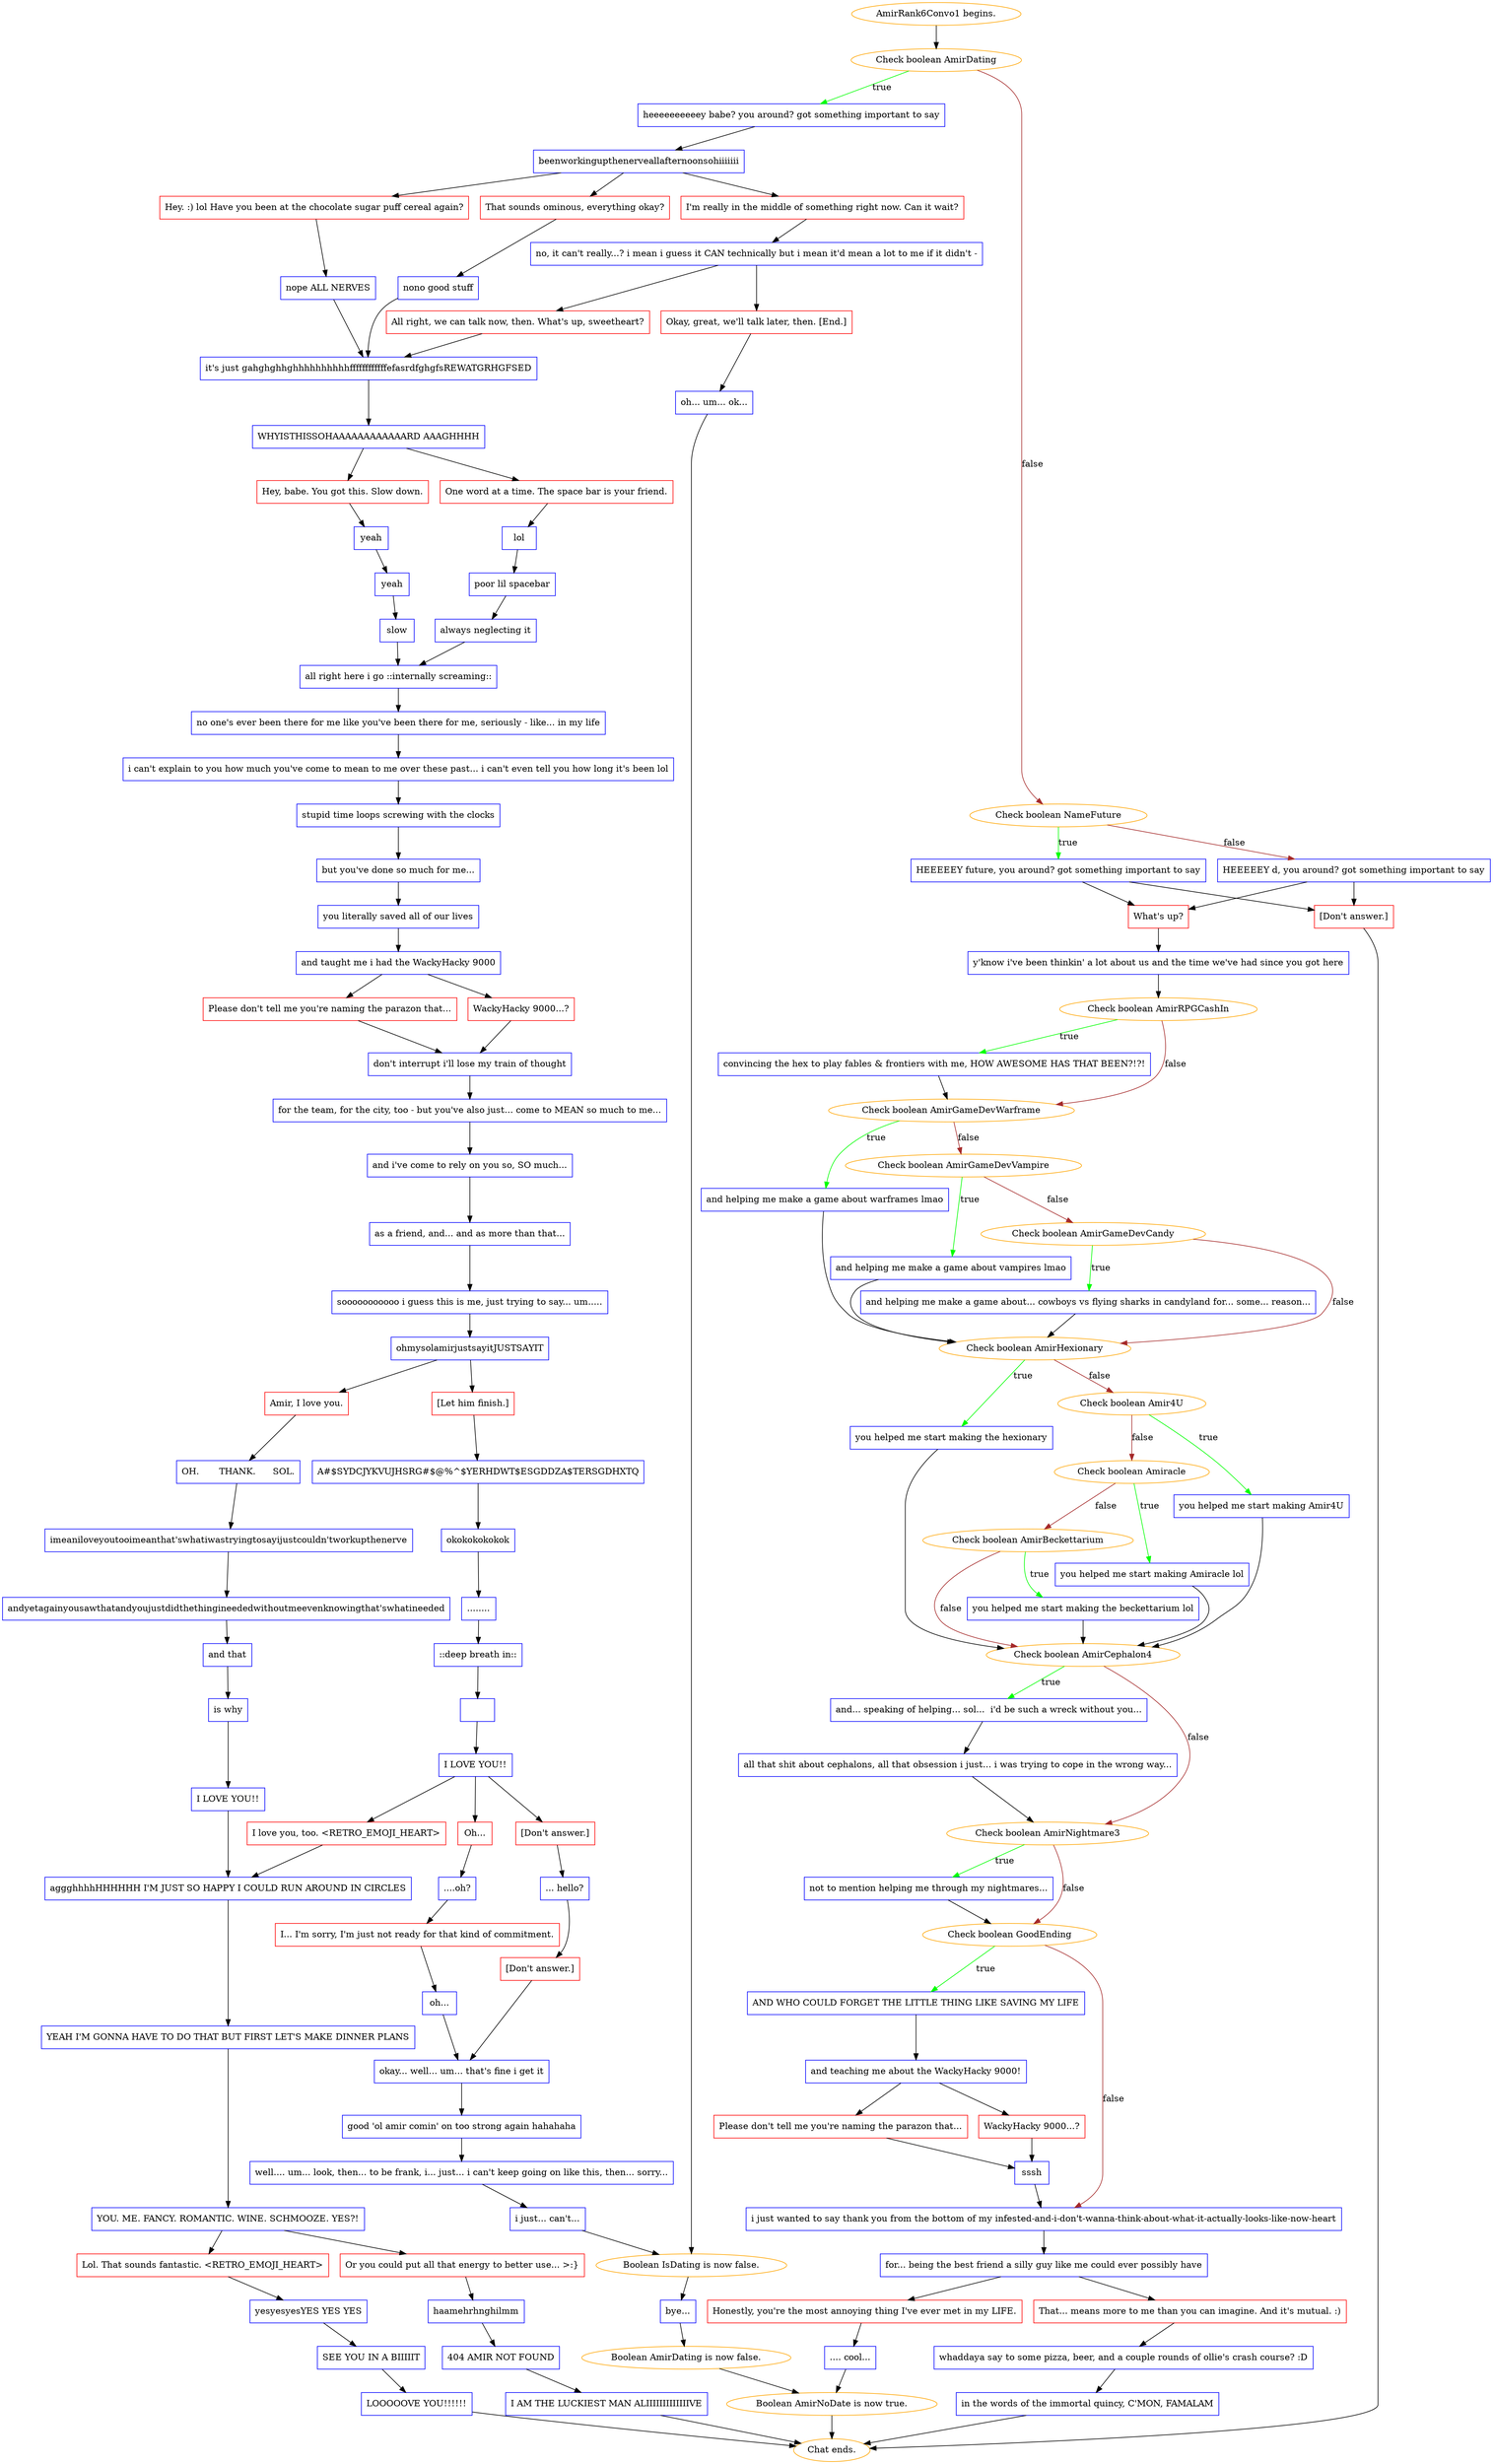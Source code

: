 digraph {
	"AmirRank6Convo1 begins." [color=orange];
		"AmirRank6Convo1 begins." -> 3319;
	3319 [label="Check boolean AmirDating",color=orange];
		3319 -> 3320 [label=true,color=green];
		3319 -> 3321 [label=false,color=brown];
	3320 [label="heeeeeeeeeey babe? you around? got something important to say",shape=box,color=blue];
		3320 -> 3322;
	3321 [label="Check boolean NameFuture",color=orange];
		3321 -> 3329 [label=true,color=green];
		3321 -> 3330 [label=false,color=brown];
	3322 [label="beenworkingupthenerveallafternoonsohiiiiiii",shape=box,color=blue];
		3322 -> 3323;
		3322 -> 3324;
		3322 -> 3325;
	3329 [label="HEEEEEY future, you around? got something important to say",shape=box,color=blue];
		3329 -> 3331;
		3329 -> j470124898;
	3330 [label="HEEEEEY d, you around? got something important to say",shape=box,color=blue];
		3330 -> 3331;
		3330 -> j470124898;
	3323 [label="Hey. :) lol Have you been at the chocolate sugar puff cereal again?",shape=box,color=red];
		3323 -> 3326;
	3324 [label="That sounds ominous, everything okay?",shape=box,color=red];
		3324 -> 3327;
	3325 [label="I'm really in the middle of something right now. Can it wait?",shape=box,color=red];
		3325 -> 3328;
	3331 [label="What's up?",shape=box,color=red];
		3331 -> 3334;
	j470124898 [label="[Don't answer.]",shape=box,color=red];
		j470124898 -> "Chat ends.";
	3326 [label="nope ALL NERVES",shape=box,color=blue];
		3326 -> 3345;
	3327 [label="nono good stuff",shape=box,color=blue];
		3327 -> 3345;
	3328 [label="no, it can't really...? i mean i guess it CAN technically but i mean it'd mean a lot to me if it didn't -",shape=box,color=blue];
		3328 -> 3337;
		3328 -> j2554805555;
	3334 [label="y'know i've been thinkin' a lot about us and the time we've had since you got here",shape=box,color=blue];
		3334 -> 3335;
	"Chat ends." [color=orange];
	3345 [label="it's just gahghghhghhhhhhhhhhffffffffffffefasrdfghgfsREWATGRHGFSED",shape=box,color=blue];
		3345 -> 3346;
	3337 [label="All right, we can talk now, then. What's up, sweetheart?",shape=box,color=red];
		3337 -> 3345;
	j2554805555 [label="Okay, great, we'll talk later, then. [End.]",shape=box,color=red];
		j2554805555 -> j2828471;
	3335 [label="Check boolean AmirRPGCashIn",color=orange];
		3335 -> 3413 [label=true,color=green];
		3335 -> 3414 [label=false,color=brown];
	3346 [label="WHYISTHISSOHAAAAAAAAAAAARD AAAGHHHH",shape=box,color=blue];
		3346 -> 3347;
		3346 -> 3348;
	j2828471 [label="oh... um... ok...",shape=box,color=blue];
		j2828471 -> j4219641533;
	3413 [label="convincing the hex to play fables & frontiers with me, HOW AWESOME HAS THAT BEEN?!?!",shape=box,color=blue];
		3413 -> 3414;
	3414 [label="Check boolean AmirGameDevWarframe",color=orange];
		3414 -> 3417 [label=true,color=green];
		3414 -> 3415 [label=false,color=brown];
	3347 [label="Hey, babe. You got this. Slow down.",shape=box,color=red];
		3347 -> 3349;
	3348 [label="One word at a time. The space bar is your friend.",shape=box,color=red];
		3348 -> 3352;
	j4219641533 [label="Boolean IsDating is now false.",color=orange];
		j4219641533 -> j2202252602;
	3417 [label="and helping me make a game about warframes lmao",shape=box,color=blue];
		3417 -> 3420;
	3415 [label="Check boolean AmirGameDevVampire",color=orange];
		3415 -> 3418 [label=true,color=green];
		3415 -> 3416 [label=false,color=brown];
	3349 [label="yeah",shape=box,color=blue];
		3349 -> 3350;
	3352 [label="lol",shape=box,color=blue];
		3352 -> 3353;
	j2202252602 [label="bye...",shape=box,color=blue];
		j2202252602 -> j1800899020;
	3420 [label="Check boolean AmirHexionary",color=orange];
		3420 -> 3421 [label=true,color=green];
		3420 -> 3425 [label=false,color=brown];
	3418 [label="and helping me make a game about vampires lmao",shape=box,color=blue];
		3418 -> 3420;
	3416 [label="Check boolean AmirGameDevCandy",color=orange];
		3416 -> 3419 [label=true,color=green];
		3416 -> 3420 [label=false,color=brown];
	3350 [label="yeah",shape=box,color=blue];
		3350 -> 3351;
	3353 [label="poor lil spacebar",shape=box,color=blue];
		3353 -> 3354;
	j1800899020 [label="Boolean AmirDating is now false.",color=orange];
		j1800899020 -> j2322051913;
	3421 [label="you helped me start making the hexionary",shape=box,color=blue];
		3421 -> 3428;
	3425 [label="Check boolean Amir4U",color=orange];
		3425 -> 3422 [label=true,color=green];
		3425 -> 3426 [label=false,color=brown];
	3419 [label="and helping me make a game about... cowboys vs flying sharks in candyland for... some... reason...",shape=box,color=blue];
		3419 -> 3420;
	3351 [label="slow",shape=box,color=blue];
		3351 -> 3355;
	3354 [label="always neglecting it",shape=box,color=blue];
		3354 -> 3355;
	j2322051913 [label="Boolean AmirNoDate is now true.",color=orange];
		j2322051913 -> "Chat ends.";
	3428 [label="Check boolean AmirCephalon4",color=orange];
		3428 -> 3429 [label=true,color=green];
		3428 -> 3431 [label=false,color=brown];
	3422 [label="you helped me start making Amir4U",shape=box,color=blue];
		3422 -> 3428;
	3426 [label="Check boolean Amiracle",color=orange];
		3426 -> 3423 [label=true,color=green];
		3426 -> 3427 [label=false,color=brown];
	3355 [label="all right here i go ::internally screaming::",shape=box,color=blue];
		3355 -> 3356;
	3429 [label="and... speaking of helping... sol...  i'd be such a wreck without you...",shape=box,color=blue];
		3429 -> 3430;
	3431 [label="Check boolean AmirNightmare3",color=orange];
		3431 -> 3432 [label=true,color=green];
		3431 -> 3433 [label=false,color=brown];
	3423 [label="you helped me start making Amiracle lol",shape=box,color=blue];
		3423 -> 3428;
	3427 [label="Check boolean AmirBeckettarium",color=orange];
		3427 -> 3424 [label=true,color=green];
		3427 -> 3428 [label=false,color=brown];
	3356 [label="no one's ever been there for me like you've been there for me, seriously - like... in my life",shape=box,color=blue];
		3356 -> 3357;
	3430 [label="all that shit about cephalons, all that obsession i just... i was trying to cope in the wrong way...",shape=box,color=blue];
		3430 -> 3431;
	3432 [label="not to mention helping me through my nightmares...",shape=box,color=blue];
		3432 -> 3433;
	3433 [label="Check boolean GoodEnding",color=orange];
		3433 -> 3434 [label=true,color=green];
		3433 -> 3439 [label=false,color=brown];
	3424 [label="you helped me start making the beckettarium lol",shape=box,color=blue];
		3424 -> 3428;
	3357 [label="i can't explain to you how much you've come to mean to me over these past... i can't even tell you how long it's been lol",shape=box,color=blue];
		3357 -> 3336;
	3434 [label="AND WHO COULD FORGET THE LITTLE THING LIKE SAVING MY LIFE",shape=box,color=blue];
		3434 -> 3435;
	3439 [label="i just wanted to say thank you from the bottom of my infested-and-i-don't-wanna-think-about-what-it-actually-looks-like-now-heart",shape=box,color=blue];
		3439 -> 3440;
	3336 [label="stupid time loops screwing with the clocks",shape=box,color=blue];
		3336 -> 3359;
	3435 [label="and teaching me about the WackyHacky 9000!",shape=box,color=blue];
		3435 -> 3436;
		3435 -> 3437;
	3440 [label="for... being the best friend a silly guy like me could ever possibly have",shape=box,color=blue];
		3440 -> j1242589349;
		3440 -> j439440416;
	3359 [label="but you've done so much for me...",shape=box,color=blue];
		3359 -> 3361;
	3436 [label="Please don't tell me you're naming the parazon that...",shape=box,color=red];
		3436 -> 3438;
	3437 [label="WackyHacky 9000...?",shape=box,color=red];
		3437 -> 3438;
	j1242589349 [label="That... means more to me than you can imagine. And it's mutual. :)",shape=box,color=red];
		j1242589349 -> j413614339;
	j439440416 [label="Honestly, you're the most annoying thing I've ever met in my LIFE.",shape=box,color=red];
		j439440416 -> j56674697;
	3361 [label="you literally saved all of our lives",shape=box,color=blue];
		3361 -> 3362;
	3438 [label="sssh",shape=box,color=blue];
		3438 -> 3439;
	j413614339 [label="whaddaya say to some pizza, beer, and a couple rounds of ollie's crash course? :D",shape=box,color=blue];
		j413614339 -> j1504280746;
	j56674697 [label=".... cool...",shape=box,color=blue];
		j56674697 -> j2322051913;
	3362 [label="and taught me i had the WackyHacky 9000",shape=box,color=blue];
		3362 -> 3363;
		3362 -> 3364;
	j1504280746 [label="in the words of the immortal quincy, C'MON, FAMALAM",shape=box,color=blue];
		j1504280746 -> "Chat ends.";
	3363 [label="Please don't tell me you're naming the parazon that...",shape=box,color=red];
		3363 -> 3365;
	3364 [label="WackyHacky 9000...?",shape=box,color=red];
		3364 -> 3365;
	3365 [label="don't interrupt i'll lose my train of thought",shape=box,color=blue];
		3365 -> 3366;
	3366 [label="for the team, for the city, too - but you've also just... come to MEAN so much to me...",shape=box,color=blue];
		3366 -> 3367;
	3367 [label="and i've come to rely on you so, SO much...",shape=box,color=blue];
		3367 -> 3368;
	3368 [label="as a friend, and... and as more than that...",shape=box,color=blue];
		3368 -> 3369;
	3369 [label="sooooooooooo i guess this is me, just trying to say... um.....",shape=box,color=blue];
		3369 -> 3370;
	3370 [label="ohmysolamirjustsayitJUSTSAYIT",shape=box,color=blue];
		3370 -> 3371;
		3370 -> 3372;
	3371 [label="Amir, I love you.",shape=box,color=red];
		3371 -> 3373;
	3372 [label="[Let him finish.]",shape=box,color=red];
		3372 -> 3374;
	3373 [label="OH.       THANK.      SOL.",shape=box,color=blue];
		3373 -> 3375;
	3374 [label="A#$SYDCJYKVUJHSRG#$@%^$YERHDWT$ESGDDZA$TERSGDHXTQ",shape=box,color=blue];
		3374 -> 3376;
	3375 [label="imeaniloveyoutooimeanthat'swhatiwastryingtosayijustcouldn'tworkupthenerve",shape=box,color=blue];
		3375 -> 3377;
	3376 [label="okokokokokok",shape=box,color=blue];
		3376 -> 3378;
	3377 [label="andyetagainyousawthatandyoujustdidthethingineededwithoutmeevenknowingthat'swhatineeded",shape=box,color=blue];
		3377 -> 3379;
	3378 [label="........",shape=box,color=blue];
		3378 -> 3381;
	3379 [label="and that",shape=box,color=blue];
		3379 -> 3380;
	3381 [label="::deep breath in::",shape=box,color=blue];
		3381 -> 3382;
	3380 [label="is why",shape=box,color=blue];
		3380 -> 3383;
	3382 [label=" ",shape=box,color=blue];
		3382 -> 3384;
	3383 [label="I LOVE YOU!!",shape=box,color=blue];
		3383 -> 3402;
	3384 [label="I LOVE YOU!!",shape=box,color=blue];
		3384 -> 3385;
		3384 -> j1986085643;
		3384 -> j2419273198;
	3402 [label="aggghhhhHHHHHH I'M JUST SO HAPPY I COULD RUN AROUND IN CIRCLES",shape=box,color=blue];
		3402 -> 3403;
	3385 [label="I love you, too. <RETRO_EMOJI_HEART>",shape=box,color=red];
		3385 -> 3402;
	j1986085643 [label="Oh...",shape=box,color=red];
		j1986085643 -> j216037080;
	j2419273198 [label="[Don't answer.]",shape=box,color=red];
		j2419273198 -> j961304603;
	3403 [label="YEAH I'M GONNA HAVE TO DO THAT BUT FIRST LET'S MAKE DINNER PLANS",shape=box,color=blue];
		3403 -> 3404;
	j216037080 [label="....oh?",shape=box,color=blue];
		j216037080 -> j3653486755;
	j961304603 [label="... hello?",shape=box,color=blue];
		j961304603 -> j220627437;
	3404 [label="YOU. ME. FANCY. ROMANTIC. WINE. SCHMOOZE. YES?!",shape=box,color=blue];
		3404 -> j1939479598;
		3404 -> j3468464855;
	j3653486755 [label="I... I'm sorry, I'm just not ready for that kind of commitment.",shape=box,color=red];
		j3653486755 -> j4089075344;
	j220627437 [label="[Don't answer.]",shape=box,color=red];
		j220627437 -> j3262476222;
	j1939479598 [label="Lol. That sounds fantastic. <RETRO_EMOJI_HEART>",shape=box,color=red];
		j1939479598 -> j2301586719;
	j3468464855 [label="Or you could put all that energy to better use... >:}",shape=box,color=red];
		j3468464855 -> j3848449183;
	j4089075344 [label="oh...",shape=box,color=blue];
		j4089075344 -> j3262476222;
	j3262476222 [label="okay... well... um... that's fine i get it",shape=box,color=blue];
		j3262476222 -> j2565143134;
	j2301586719 [label="yesyesyesYES YES YES",shape=box,color=blue];
		j2301586719 -> j3196035184;
	j3848449183 [label="haamehrhnghilmm",shape=box,color=blue];
		j3848449183 -> j858994223;
	j2565143134 [label="good 'ol amir comin' on too strong again hahahaha",shape=box,color=blue];
		j2565143134 -> j3255149347;
	j3196035184 [label="SEE YOU IN A BIIIIIT",shape=box,color=blue];
		j3196035184 -> j945967195;
	j858994223 [label="404 AMIR NOT FOUND",shape=box,color=blue];
		j858994223 -> j1497418561;
	j3255149347 [label="well.... um... look, then... to be frank, i... just... i can't keep going on like this, then... sorry...",shape=box,color=blue];
		j3255149347 -> j783221469;
	j945967195 [label="LOOOOOVE YOU!!!!!!",shape=box,color=blue];
		j945967195 -> "Chat ends.";
	j1497418561 [label="I AM THE LUCKIEST MAN ALIIIIIIIIIIIIIVE",shape=box,color=blue];
		j1497418561 -> "Chat ends.";
	j783221469 [label="i just... can't...",shape=box,color=blue];
		j783221469 -> j4219641533;
}